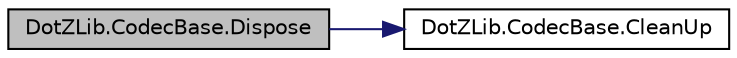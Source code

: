 digraph "DotZLib.CodecBase.Dispose"
{
  edge [fontname="Helvetica",fontsize="10",labelfontname="Helvetica",labelfontsize="10"];
  node [fontname="Helvetica",fontsize="10",shape=record];
  rankdir="LR";
  Node1 [label="DotZLib.CodecBase.Dispose",height=0.2,width=0.4,color="black", fillcolor="grey75", style="filled", fontcolor="black"];
  Node1 -> Node2 [color="midnightblue",fontsize="10",style="solid",fontname="Helvetica"];
  Node2 [label="DotZLib.CodecBase.CleanUp",height=0.2,width=0.4,color="black", fillcolor="white", style="filled",URL="$class_dot_z_lib_1_1_codec_base.html#aa0ded075105c5cf6f5f0d61928c90ca6",tooltip="Performs any codec specific cleanup "];
}
